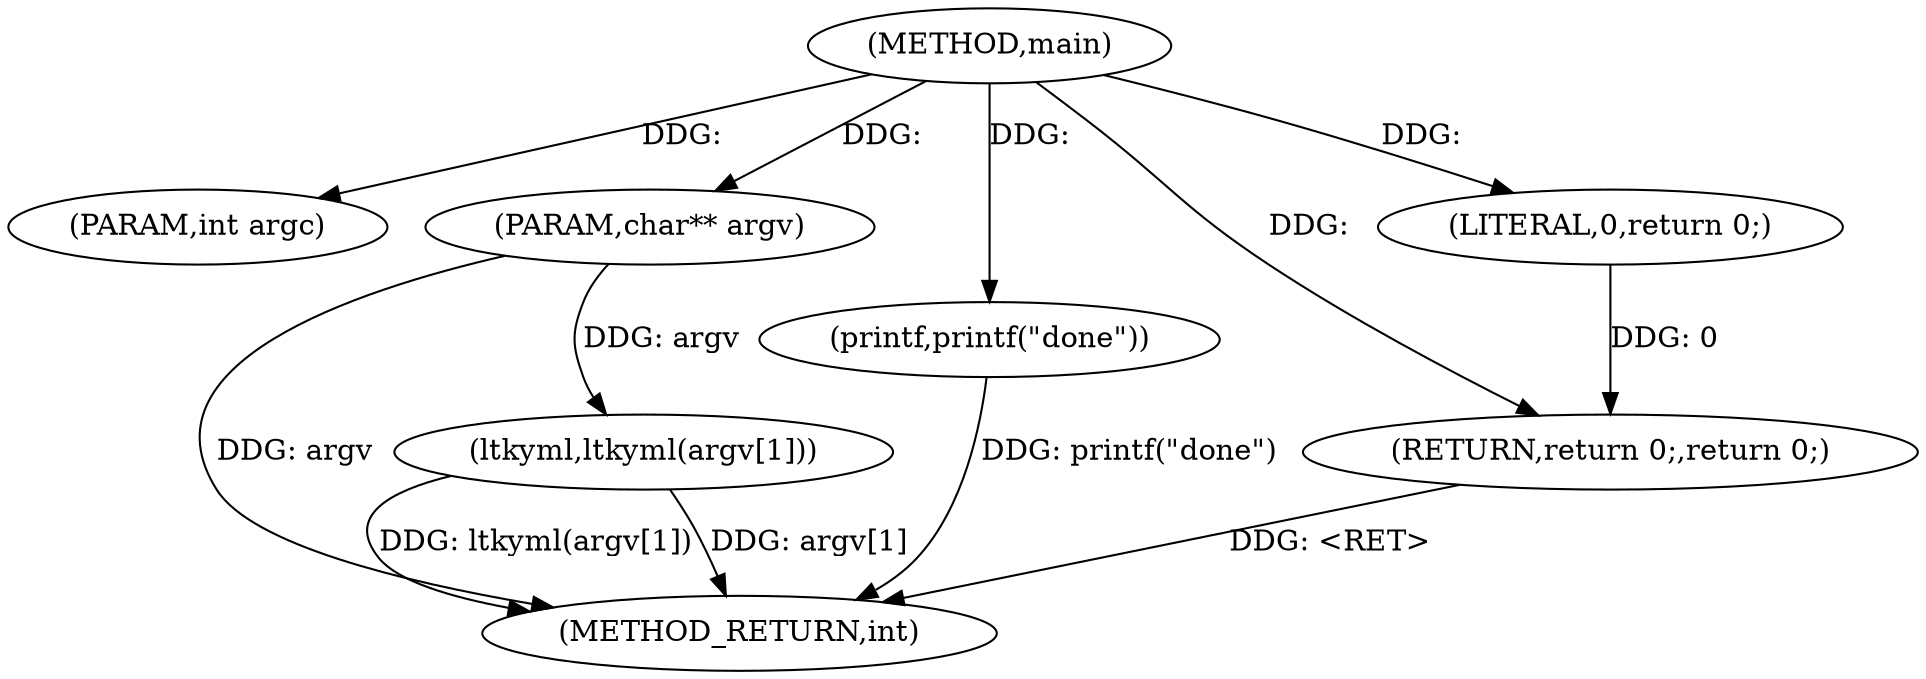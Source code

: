 digraph main {  
"1000386" [label = "(METHOD,main)" ]
"1000398" [label = "(METHOD_RETURN,int)" ]
"1000387" [label = "(PARAM,int argc)" ]
"1000388" [label = "(PARAM,char** argv)" ]
"1000390" [label = "(ltkyml,ltkyml(argv[1]))" ]
"1000394" [label = "(printf,printf(\"done\"))" ]
"1000396" [label = "(RETURN,return 0;,return 0;)" ]
"1000397" [label = "(LITERAL,0,return 0;)" ]
  "1000396" -> "1000398"  [ label = "DDG: <RET>"] 
  "1000394" -> "1000398"  [ label = "DDG: printf(\"done\")"] 
  "1000390" -> "1000398"  [ label = "DDG: ltkyml(argv[1])"] 
  "1000390" -> "1000398"  [ label = "DDG: argv[1]"] 
  "1000388" -> "1000398"  [ label = "DDG: argv"] 
  "1000386" -> "1000387"  [ label = "DDG: "] 
  "1000386" -> "1000388"  [ label = "DDG: "] 
  "1000388" -> "1000390"  [ label = "DDG: argv"] 
  "1000386" -> "1000394"  [ label = "DDG: "] 
  "1000397" -> "1000396"  [ label = "DDG: 0"] 
  "1000386" -> "1000396"  [ label = "DDG: "] 
  "1000386" -> "1000397"  [ label = "DDG: "] 
}
